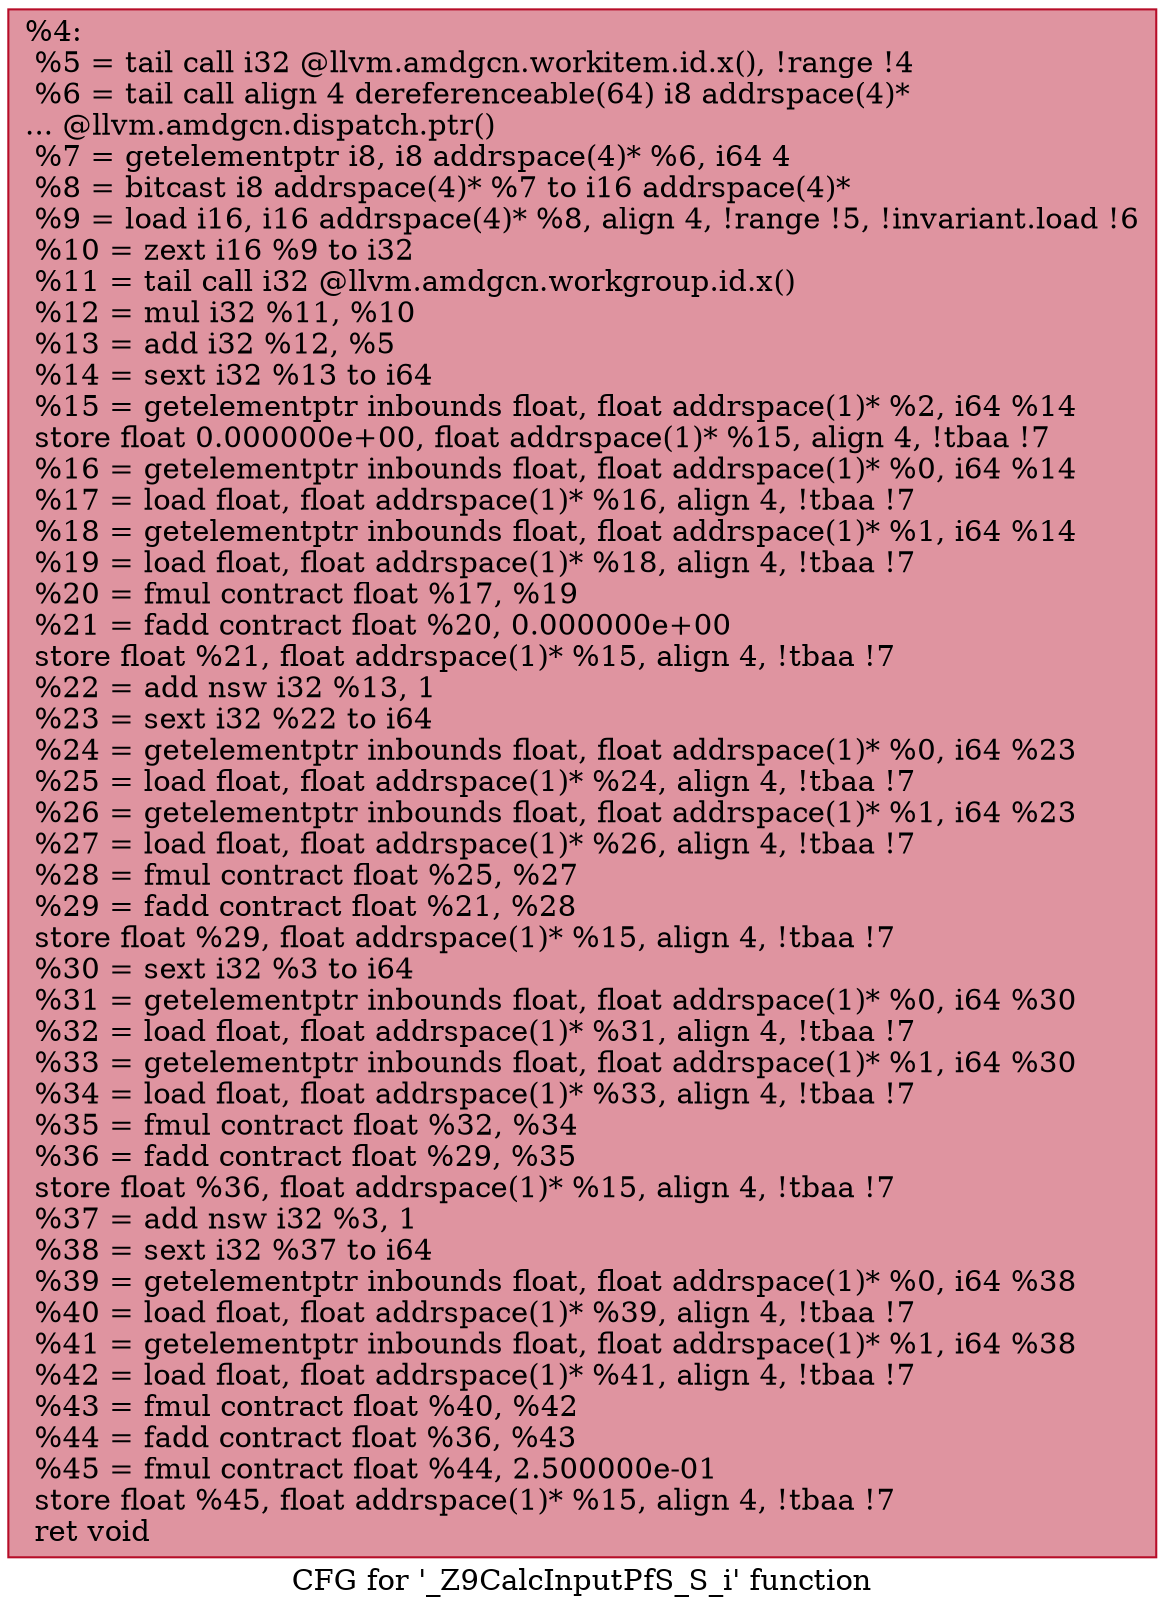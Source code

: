 digraph "CFG for '_Z9CalcInputPfS_S_i' function" {
	label="CFG for '_Z9CalcInputPfS_S_i' function";

	Node0x64375f0 [shape=record,color="#b70d28ff", style=filled, fillcolor="#b70d2870",label="{%4:\l  %5 = tail call i32 @llvm.amdgcn.workitem.id.x(), !range !4\l  %6 = tail call align 4 dereferenceable(64) i8 addrspace(4)*\l... @llvm.amdgcn.dispatch.ptr()\l  %7 = getelementptr i8, i8 addrspace(4)* %6, i64 4\l  %8 = bitcast i8 addrspace(4)* %7 to i16 addrspace(4)*\l  %9 = load i16, i16 addrspace(4)* %8, align 4, !range !5, !invariant.load !6\l  %10 = zext i16 %9 to i32\l  %11 = tail call i32 @llvm.amdgcn.workgroup.id.x()\l  %12 = mul i32 %11, %10\l  %13 = add i32 %12, %5\l  %14 = sext i32 %13 to i64\l  %15 = getelementptr inbounds float, float addrspace(1)* %2, i64 %14\l  store float 0.000000e+00, float addrspace(1)* %15, align 4, !tbaa !7\l  %16 = getelementptr inbounds float, float addrspace(1)* %0, i64 %14\l  %17 = load float, float addrspace(1)* %16, align 4, !tbaa !7\l  %18 = getelementptr inbounds float, float addrspace(1)* %1, i64 %14\l  %19 = load float, float addrspace(1)* %18, align 4, !tbaa !7\l  %20 = fmul contract float %17, %19\l  %21 = fadd contract float %20, 0.000000e+00\l  store float %21, float addrspace(1)* %15, align 4, !tbaa !7\l  %22 = add nsw i32 %13, 1\l  %23 = sext i32 %22 to i64\l  %24 = getelementptr inbounds float, float addrspace(1)* %0, i64 %23\l  %25 = load float, float addrspace(1)* %24, align 4, !tbaa !7\l  %26 = getelementptr inbounds float, float addrspace(1)* %1, i64 %23\l  %27 = load float, float addrspace(1)* %26, align 4, !tbaa !7\l  %28 = fmul contract float %25, %27\l  %29 = fadd contract float %21, %28\l  store float %29, float addrspace(1)* %15, align 4, !tbaa !7\l  %30 = sext i32 %3 to i64\l  %31 = getelementptr inbounds float, float addrspace(1)* %0, i64 %30\l  %32 = load float, float addrspace(1)* %31, align 4, !tbaa !7\l  %33 = getelementptr inbounds float, float addrspace(1)* %1, i64 %30\l  %34 = load float, float addrspace(1)* %33, align 4, !tbaa !7\l  %35 = fmul contract float %32, %34\l  %36 = fadd contract float %29, %35\l  store float %36, float addrspace(1)* %15, align 4, !tbaa !7\l  %37 = add nsw i32 %3, 1\l  %38 = sext i32 %37 to i64\l  %39 = getelementptr inbounds float, float addrspace(1)* %0, i64 %38\l  %40 = load float, float addrspace(1)* %39, align 4, !tbaa !7\l  %41 = getelementptr inbounds float, float addrspace(1)* %1, i64 %38\l  %42 = load float, float addrspace(1)* %41, align 4, !tbaa !7\l  %43 = fmul contract float %40, %42\l  %44 = fadd contract float %36, %43\l  %45 = fmul contract float %44, 2.500000e-01\l  store float %45, float addrspace(1)* %15, align 4, !tbaa !7\l  ret void\l}"];
}
